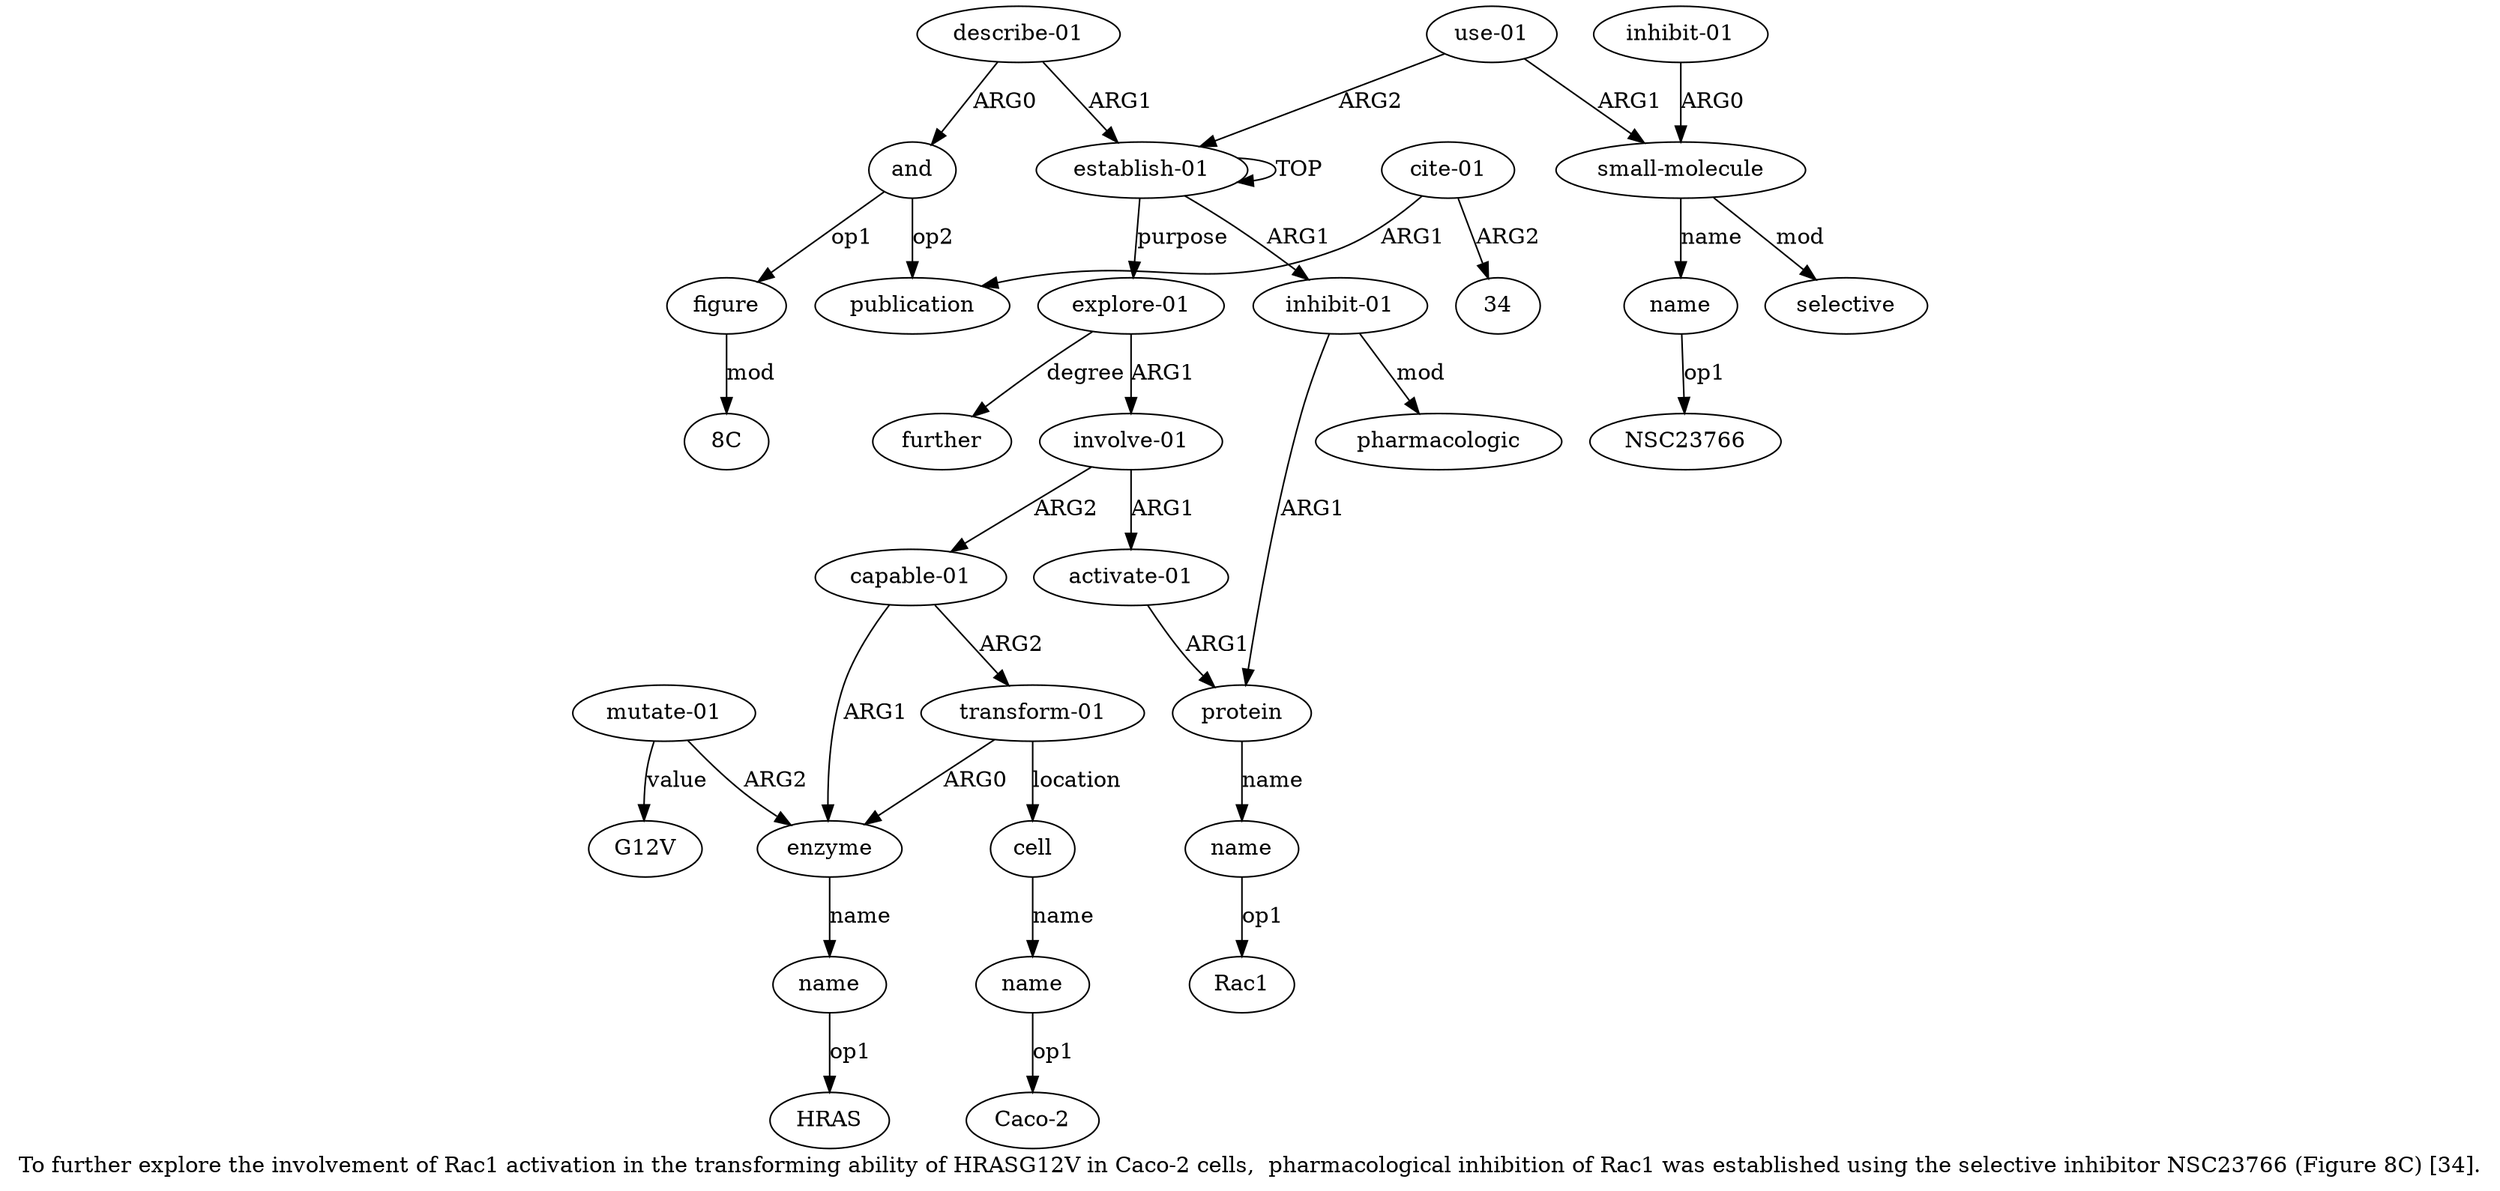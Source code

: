 digraph  {
	graph [label="To further explore the involvement of Rac1 activation in the transforming ability of HRASG12V in Caco-2 cells,  pharmacological \
inhibition of Rac1 was established using the selective inhibitor NSC23766 (Figure 8C) [34]."];
	node [label="\N"];
	a20	 [color=black,
		gold_ind=20,
		gold_label=further,
		label=further,
		test_ind=20,
		test_label=further];
	a21	 [color=black,
		gold_ind=21,
		gold_label="describe-01",
		label="describe-01",
		test_ind=21,
		test_label="describe-01"];
	a22	 [color=black,
		gold_ind=22,
		gold_label=and,
		label=and,
		test_ind=22,
		test_label=and];
	a21 -> a22 [key=0,
	color=black,
	gold_label=ARG0,
	label=ARG0,
	test_label=ARG0];
a0 [color=black,
	gold_ind=0,
	gold_label="establish-01",
	label="establish-01",
	test_ind=0,
	test_label="establish-01"];
a21 -> a0 [key=0,
color=black,
gold_label=ARG1,
label=ARG1,
test_label=ARG1];
a23 [color=black,
gold_ind=23,
gold_label=figure,
label=figure,
test_ind=23,
test_label=figure];
a22 -> a23 [key=0,
color=black,
gold_label=op1,
label=op1,
test_label=op1];
a24 [color=black,
gold_ind=24,
gold_label=publication,
label=publication,
test_ind=24,
test_label=publication];
a22 -> a24 [key=0,
color=black,
gold_label=op2,
label=op2,
test_label=op2];
"a23 8C" [color=black,
gold_ind=-1,
gold_label="8C",
label="8C",
test_ind=-1,
test_label="8C"];
a23 -> "a23 8C" [key=0,
color=black,
gold_label=mod,
label=mod,
test_label=mod];
a25 [color=black,
gold_ind=25,
gold_label="cite-01",
label="cite-01",
test_ind=25,
test_label="cite-01"];
a25 -> a24 [key=0,
color=black,
gold_label=ARG1,
label=ARG1,
test_label=ARG1];
"a25 34" [color=black,
gold_ind=-1,
gold_label=34,
label=34,
test_ind=-1,
test_label=34];
a25 -> "a25 34" [key=0,
color=black,
gold_label=ARG2,
label=ARG2,
test_label=ARG2];
"a3 Rac1" [color=black,
gold_ind=-1,
gold_label=Rac1,
label=Rac1,
test_ind=-1,
test_label=Rac1];
"a16 G12V" [color=black,
gold_ind=-1,
gold_label=G12V,
label=G12V,
test_ind=-1,
test_label=G12V];
"a7 NSC23766" [color=black,
gold_ind=-1,
gold_label=NSC23766,
label=NSC23766,
test_ind=-1,
test_label=NSC23766];
a15 [color=black,
gold_ind=15,
gold_label=name,
label=name,
test_ind=15,
test_label=name];
"a15 HRAS" [color=black,
gold_ind=-1,
gold_label=HRAS,
label=HRAS,
test_ind=-1,
test_label=HRAS];
a15 -> "a15 HRAS" [key=0,
color=black,
gold_label=op1,
label=op1,
test_label=op1];
a14 [color=black,
gold_ind=14,
gold_label=enzyme,
label=enzyme,
test_ind=14,
test_label=enzyme];
a14 -> a15 [key=0,
color=black,
gold_label=name,
label=name,
test_label=name];
a17 [color=black,
gold_ind=17,
gold_label="transform-01",
label="transform-01",
test_ind=17,
test_label="transform-01"];
a17 -> a14 [key=0,
color=black,
gold_label=ARG0,
label=ARG0,
test_label=ARG0];
a18 [color=black,
gold_ind=18,
gold_label=cell,
label=cell,
test_ind=18,
test_label=cell];
a17 -> a18 [key=0,
color=black,
gold_label=location,
label=location,
test_label=location];
a16 [color=black,
gold_ind=16,
gold_label="mutate-01",
label="mutate-01",
test_ind=16,
test_label="mutate-01"];
a16 -> "a16 G12V" [key=0,
color=black,
gold_label=value,
label=value,
test_label=value];
a16 -> a14 [key=0,
color=black,
gold_label=ARG2,
label=ARG2,
test_label=ARG2];
a11 [color=black,
gold_ind=11,
gold_label="involve-01",
label="involve-01",
test_ind=11,
test_label="involve-01"];
a13 [color=black,
gold_ind=13,
gold_label="capable-01",
label="capable-01",
test_ind=13,
test_label="capable-01"];
a11 -> a13 [key=0,
color=black,
gold_label=ARG2,
label=ARG2,
test_label=ARG2];
a12 [color=black,
gold_ind=12,
gold_label="activate-01",
label="activate-01",
test_ind=12,
test_label="activate-01"];
a11 -> a12 [key=0,
color=black,
gold_label=ARG1,
label=ARG1,
test_label=ARG1];
a10 [color=black,
gold_ind=10,
gold_label="explore-01",
label="explore-01",
test_ind=10,
test_label="explore-01"];
a10 -> a20 [key=0,
color=black,
gold_label=degree,
label=degree,
test_label=degree];
a10 -> a11 [key=0,
color=black,
gold_label=ARG1,
label=ARG1,
test_label=ARG1];
a13 -> a14 [key=0,
color=black,
gold_label=ARG1,
label=ARG1,
test_label=ARG1];
a13 -> a17 [key=0,
color=black,
gold_label=ARG2,
label=ARG2,
test_label=ARG2];
a2 [color=black,
gold_ind=2,
gold_label=protein,
label=protein,
test_ind=2,
test_label=protein];
a12 -> a2 [key=0,
color=black,
gold_label=ARG1,
label=ARG1,
test_label=ARG1];
a19 [color=black,
gold_ind=19,
gold_label=name,
label=name,
test_ind=19,
test_label=name];
"a19 Caco-2" [color=black,
gold_ind=-1,
gold_label="Caco-2",
label="Caco-2",
test_ind=-1,
test_label="Caco-2"];
a19 -> "a19 Caco-2" [key=0,
color=black,
gold_label=op1,
label=op1,
test_label=op1];
a18 -> a19 [key=0,
color=black,
gold_label=name,
label=name,
test_label=name];
a1 [color=black,
gold_ind=1,
gold_label="inhibit-01",
label="inhibit-01",
test_ind=1,
test_label="inhibit-01"];
a1 -> a2 [key=0,
color=black,
gold_label=ARG1,
label=ARG1,
test_label=ARG1];
a4 [color=black,
gold_ind=4,
gold_label=pharmacologic,
label=pharmacologic,
test_ind=4,
test_label=pharmacologic];
a1 -> a4 [key=0,
color=black,
gold_label=mod,
label=mod,
test_label=mod];
a0 -> a10 [key=0,
color=black,
gold_label=purpose,
label=purpose,
test_label=purpose];
a0 -> a1 [key=0,
color=black,
gold_label=ARG1,
label=ARG1,
test_label=ARG1];
a0 -> a0 [key=0,
color=black,
gold_label=TOP,
label=TOP,
test_label=TOP];
a3 [color=black,
gold_ind=3,
gold_label=name,
label=name,
test_ind=3,
test_label=name];
a3 -> "a3 Rac1" [key=0,
color=black,
gold_label=op1,
label=op1,
test_label=op1];
a2 -> a3 [key=0,
color=black,
gold_label=name,
label=name,
test_label=name];
a5 [color=black,
gold_ind=5,
gold_label="use-01",
label="use-01",
test_ind=5,
test_label="use-01"];
a5 -> a0 [key=0,
color=black,
gold_label=ARG2,
label=ARG2,
test_label=ARG2];
a6 [color=black,
gold_ind=6,
gold_label="small-molecule",
label="small-molecule",
test_ind=6,
test_label="small-molecule"];
a5 -> a6 [key=0,
color=black,
gold_label=ARG1,
label=ARG1,
test_label=ARG1];
a7 [color=black,
gold_ind=7,
gold_label=name,
label=name,
test_ind=7,
test_label=name];
a7 -> "a7 NSC23766" [key=0,
color=black,
gold_label=op1,
label=op1,
test_label=op1];
a6 -> a7 [key=0,
color=black,
gold_label=name,
label=name,
test_label=name];
a9 [color=black,
gold_ind=9,
gold_label=selective,
label=selective,
test_ind=9,
test_label=selective];
a6 -> a9 [key=0,
color=black,
gold_label=mod,
label=mod,
test_label=mod];
a8 [color=black,
gold_ind=8,
gold_label="inhibit-01",
label="inhibit-01",
test_ind=8,
test_label="inhibit-01"];
a8 -> a6 [key=0,
color=black,
gold_label=ARG0,
label=ARG0,
test_label=ARG0];
}
